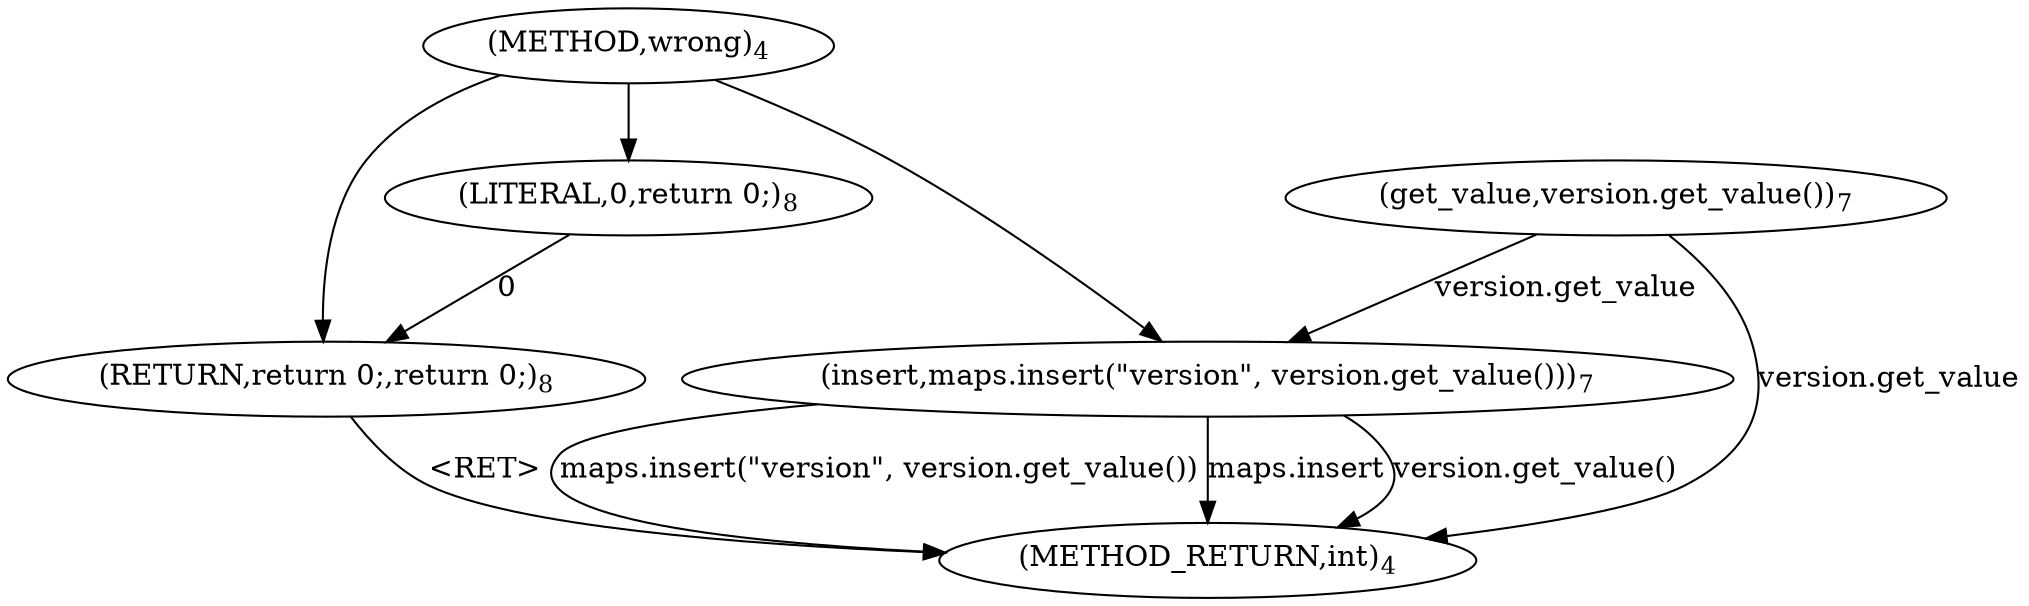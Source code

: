digraph "wrong" {  
"11" [label = <(METHOD,wrong)<SUB>4</SUB>> ]
"25" [label = <(METHOD_RETURN,int)<SUB>4</SUB>> ]
"14" [label = <(insert,maps.insert(&quot;version&quot;, version.get_value()))<SUB>7</SUB>> ]
"23" [label = <(RETURN,return 0;,return 0;)<SUB>8</SUB>> ]
"14" [label = <(insert,maps.insert(&quot;version&quot;, version.get_value()))<SUB>7</SUB>> ]
"14" [label = <(insert,maps.insert(&quot;version&quot;, version.get_value()))<SUB>7</SUB>> ]
"14" [label = <(insert,maps.insert(&quot;version&quot;, version.get_value()))<SUB>7</SUB>> ]
"24" [label = <(LITERAL,0,return 0;)<SUB>8</SUB>> ]
"19" [label = <(get_value,version.get_value())<SUB>7</SUB>> ]
  "23" -> "25"  [ label = "&lt;RET&gt;"] 
  "14" -> "25"  [ label = "maps.insert"] 
  "19" -> "25"  [ label = "version.get_value"] 
  "14" -> "25"  [ label = "version.get_value()"] 
  "14" -> "25"  [ label = "maps.insert(&quot;version&quot;, version.get_value())"] 
  "24" -> "23"  [ label = "0"] 
  "11" -> "23" 
  "11" -> "14" 
  "19" -> "14"  [ label = "version.get_value"] 
  "11" -> "24" 
}
